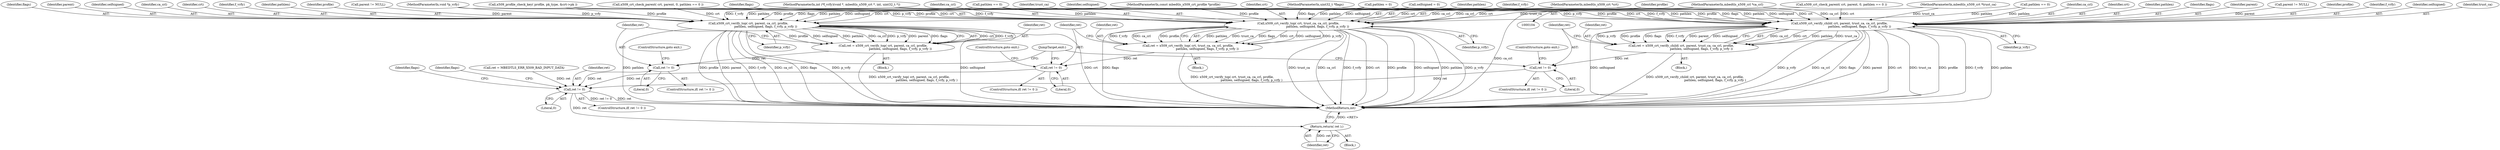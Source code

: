 digraph "0_mbedtls_d15795acd5074e0b44e71f7ede8bdfe1b48591fc@pointer" {
"1000107" [label="(MethodParameterIn,mbedtls_x509_crl *ca_crl)"];
"1000381" [label="(Call,x509_crt_verify_top( crt, parent, ca_crl, profile,\n                                    pathlen, selfsigned, flags, f_vrfy, p_vrfy ))"];
"1000379" [label="(Call,ret = x509_crt_verify_top( crt, parent, ca_crl, profile,\n                                    pathlen, selfsigned, flags, f_vrfy, p_vrfy ))"];
"1000392" [label="(Call,ret != 0)"];
"1000467" [label="(Call,ret != 0)"];
"1000478" [label="(Return,return( ret );)"];
"1000430" [label="(Call,x509_crt_verify_child( crt, parent, trust_ca, ca_crl, profile,\n                                          pathlen, selfsigned, flags, f_vrfy, p_vrfy ))"];
"1000428" [label="(Call,ret = x509_crt_verify_child( crt, parent, trust_ca, ca_crl, profile,\n                                          pathlen, selfsigned, flags, f_vrfy, p_vrfy ))"];
"1000442" [label="(Call,ret != 0)"];
"1000450" [label="(Call,x509_crt_verify_top( crt, trust_ca, ca_crl, profile,\n                                        pathlen, selfsigned, flags, f_vrfy, p_vrfy ))"];
"1000448" [label="(Call,ret = x509_crt_verify_top( crt, trust_ca, ca_crl, profile,\n                                        pathlen, selfsigned, flags, f_vrfy, p_vrfy ))"];
"1000461" [label="(Call,ret != 0)"];
"1000483" [label="(Identifier,flags)"];
"1000393" [label="(Identifier,ret)"];
"1000140" [label="(Call,ret = MBEDTLS_ERR_X509_BAD_INPUT_DATA)"];
"1000387" [label="(Identifier,selfsigned)"];
"1000453" [label="(Identifier,ca_crl)"];
"1000110" [label="(MethodParameterIn,uint32_t *flags)"];
"1000430" [label="(Call,x509_crt_verify_child( crt, parent, trust_ca, ca_crl, profile,\n                                          pathlen, selfsigned, flags, f_vrfy, p_vrfy ))"];
"1000467" [label="(Call,ret != 0)"];
"1000479" [label="(Identifier,ret)"];
"1000432" [label="(Identifier,parent)"];
"1000418" [label="(Call,pathlen == 0)"];
"1000117" [label="(Call,pathlen = 0)"];
"1000424" [label="(Call,parent != NULL)"];
"1000466" [label="(ControlStructure,if( ret != 0 ))"];
"1000459" [label="(Identifier,p_vrfy)"];
"1000384" [label="(Identifier,ca_crl)"];
"1000478" [label="(Return,return( ret );)"];
"1000392" [label="(Call,ret != 0)"];
"1000468" [label="(Identifier,ret)"];
"1000435" [label="(Identifier,profile)"];
"1000390" [label="(Identifier,p_vrfy)"];
"1000439" [label="(Identifier,f_vrfy)"];
"1000473" [label="(Identifier,flags)"];
"1000112" [label="(MethodParameterIn,void *p_vrfy)"];
"1000382" [label="(Identifier,crt)"];
"1000442" [label="(Call,ret != 0)"];
"1000451" [label="(Identifier,crt)"];
"1000389" [label="(Identifier,f_vrfy)"];
"1000369" [label="(Call,pathlen == 0)"];
"1000445" [label="(ControlStructure,goto exit;)"];
"1000447" [label="(Block,)"];
"1000394" [label="(Literal,0)"];
"1000378" [label="(Block,)"];
"1000441" [label="(ControlStructure,if( ret != 0 ))"];
"1000338" [label="(Call,x509_profile_check_key( profile, pk_type, &crt->pk ))"];
"1000437" [label="(Identifier,selfsigned)"];
"1000489" [label="(MethodReturn,int)"];
"1000463" [label="(Literal,0)"];
"1000121" [label="(Call,selfsigned = 0)"];
"1000450" [label="(Call,x509_crt_verify_top( crt, trust_ca, ca_crl, profile,\n                                        pathlen, selfsigned, flags, f_vrfy, p_vrfy ))"];
"1000444" [label="(Literal,0)"];
"1000433" [label="(Identifier,trust_ca)"];
"1000462" [label="(Identifier,ret)"];
"1000470" [label="(Block,)"];
"1000443" [label="(Identifier,ret)"];
"1000434" [label="(Identifier,ca_crl)"];
"1000431" [label="(Identifier,crt)"];
"1000365" [label="(Call,x509_crt_check_parent( crt, parent, 0, pathlen == 0 ))"];
"1000427" [label="(Block,)"];
"1000436" [label="(Identifier,pathlen)"];
"1000440" [label="(Identifier,p_vrfy)"];
"1000460" [label="(ControlStructure,if( ret != 0 ))"];
"1000414" [label="(Call,x509_crt_check_parent( crt, parent, 0, pathlen == 0 ))"];
"1000386" [label="(Identifier,pathlen)"];
"1000465" [label="(JumpTarget,exit:)"];
"1000456" [label="(Identifier,selfsigned)"];
"1000380" [label="(Identifier,ret)"];
"1000461" [label="(Call,ret != 0)"];
"1000448" [label="(Call,ret = x509_crt_verify_top( crt, trust_ca, ca_crl, profile,\n                                        pathlen, selfsigned, flags, f_vrfy, p_vrfy ))"];
"1000458" [label="(Identifier,f_vrfy)"];
"1000449" [label="(Identifier,ret)"];
"1000455" [label="(Identifier,pathlen)"];
"1000454" [label="(Identifier,profile)"];
"1000438" [label="(Identifier,flags)"];
"1000457" [label="(Identifier,flags)"];
"1000379" [label="(Call,ret = x509_crt_verify_top( crt, parent, ca_crl, profile,\n                                    pathlen, selfsigned, flags, f_vrfy, p_vrfy ))"];
"1000429" [label="(Identifier,ret)"];
"1000395" [label="(ControlStructure,goto exit;)"];
"1000391" [label="(ControlStructure,if( ret != 0 ))"];
"1000107" [label="(MethodParameterIn,mbedtls_x509_crl *ca_crl)"];
"1000111" [label="(MethodParameterIn,int (*f_vrfy)(void *, mbedtls_x509_crt *, int, uint32_t *))"];
"1000385" [label="(Identifier,profile)"];
"1000452" [label="(Identifier,trust_ca)"];
"1000108" [label="(MethodParameterIn,const mbedtls_x509_crt_profile *profile)"];
"1000375" [label="(Call,parent != NULL)"];
"1000388" [label="(Identifier,flags)"];
"1000428" [label="(Call,ret = x509_crt_verify_child( crt, parent, trust_ca, ca_crl, profile,\n                                          pathlen, selfsigned, flags, f_vrfy, p_vrfy ))"];
"1000381" [label="(Call,x509_crt_verify_top( crt, parent, ca_crl, profile,\n                                    pathlen, selfsigned, flags, f_vrfy, p_vrfy ))"];
"1000383" [label="(Identifier,parent)"];
"1000105" [label="(MethodParameterIn,mbedtls_x509_crt *crt)"];
"1000106" [label="(MethodParameterIn,mbedtls_x509_crt *trust_ca)"];
"1000464" [label="(ControlStructure,goto exit;)"];
"1000469" [label="(Literal,0)"];
"1000107" -> "1000104"  [label="AST: "];
"1000107" -> "1000489"  [label="DDG: ca_crl"];
"1000107" -> "1000381"  [label="DDG: ca_crl"];
"1000107" -> "1000430"  [label="DDG: ca_crl"];
"1000107" -> "1000450"  [label="DDG: ca_crl"];
"1000381" -> "1000379"  [label="AST: "];
"1000381" -> "1000390"  [label="CFG: "];
"1000382" -> "1000381"  [label="AST: "];
"1000383" -> "1000381"  [label="AST: "];
"1000384" -> "1000381"  [label="AST: "];
"1000385" -> "1000381"  [label="AST: "];
"1000386" -> "1000381"  [label="AST: "];
"1000387" -> "1000381"  [label="AST: "];
"1000388" -> "1000381"  [label="AST: "];
"1000389" -> "1000381"  [label="AST: "];
"1000390" -> "1000381"  [label="AST: "];
"1000379" -> "1000381"  [label="CFG: "];
"1000381" -> "1000489"  [label="DDG: parent"];
"1000381" -> "1000489"  [label="DDG: f_vrfy"];
"1000381" -> "1000489"  [label="DDG: ca_crl"];
"1000381" -> "1000489"  [label="DDG: flags"];
"1000381" -> "1000489"  [label="DDG: selfsigned"];
"1000381" -> "1000489"  [label="DDG: p_vrfy"];
"1000381" -> "1000489"  [label="DDG: crt"];
"1000381" -> "1000489"  [label="DDG: pathlen"];
"1000381" -> "1000489"  [label="DDG: profile"];
"1000381" -> "1000379"  [label="DDG: crt"];
"1000381" -> "1000379"  [label="DDG: f_vrfy"];
"1000381" -> "1000379"  [label="DDG: profile"];
"1000381" -> "1000379"  [label="DDG: selfsigned"];
"1000381" -> "1000379"  [label="DDG: pathlen"];
"1000381" -> "1000379"  [label="DDG: ca_crl"];
"1000381" -> "1000379"  [label="DDG: p_vrfy"];
"1000381" -> "1000379"  [label="DDG: parent"];
"1000381" -> "1000379"  [label="DDG: flags"];
"1000365" -> "1000381"  [label="DDG: crt"];
"1000105" -> "1000381"  [label="DDG: crt"];
"1000375" -> "1000381"  [label="DDG: parent"];
"1000338" -> "1000381"  [label="DDG: profile"];
"1000108" -> "1000381"  [label="DDG: profile"];
"1000369" -> "1000381"  [label="DDG: pathlen"];
"1000117" -> "1000381"  [label="DDG: pathlen"];
"1000121" -> "1000381"  [label="DDG: selfsigned"];
"1000110" -> "1000381"  [label="DDG: flags"];
"1000111" -> "1000381"  [label="DDG: f_vrfy"];
"1000112" -> "1000381"  [label="DDG: p_vrfy"];
"1000379" -> "1000378"  [label="AST: "];
"1000380" -> "1000379"  [label="AST: "];
"1000393" -> "1000379"  [label="CFG: "];
"1000379" -> "1000489"  [label="DDG: x509_crt_verify_top( crt, parent, ca_crl, profile,\n                                    pathlen, selfsigned, flags, f_vrfy, p_vrfy )"];
"1000379" -> "1000392"  [label="DDG: ret"];
"1000392" -> "1000391"  [label="AST: "];
"1000392" -> "1000394"  [label="CFG: "];
"1000393" -> "1000392"  [label="AST: "];
"1000394" -> "1000392"  [label="AST: "];
"1000395" -> "1000392"  [label="CFG: "];
"1000465" -> "1000392"  [label="CFG: "];
"1000392" -> "1000467"  [label="DDG: ret"];
"1000467" -> "1000466"  [label="AST: "];
"1000467" -> "1000469"  [label="CFG: "];
"1000468" -> "1000467"  [label="AST: "];
"1000469" -> "1000467"  [label="AST: "];
"1000473" -> "1000467"  [label="CFG: "];
"1000483" -> "1000467"  [label="CFG: "];
"1000467" -> "1000489"  [label="DDG: ret"];
"1000467" -> "1000489"  [label="DDG: ret != 0"];
"1000442" -> "1000467"  [label="DDG: ret"];
"1000140" -> "1000467"  [label="DDG: ret"];
"1000461" -> "1000467"  [label="DDG: ret"];
"1000467" -> "1000478"  [label="DDG: ret"];
"1000478" -> "1000470"  [label="AST: "];
"1000478" -> "1000479"  [label="CFG: "];
"1000479" -> "1000478"  [label="AST: "];
"1000489" -> "1000478"  [label="CFG: "];
"1000478" -> "1000489"  [label="DDG: <RET>"];
"1000479" -> "1000478"  [label="DDG: ret"];
"1000430" -> "1000428"  [label="AST: "];
"1000430" -> "1000440"  [label="CFG: "];
"1000431" -> "1000430"  [label="AST: "];
"1000432" -> "1000430"  [label="AST: "];
"1000433" -> "1000430"  [label="AST: "];
"1000434" -> "1000430"  [label="AST: "];
"1000435" -> "1000430"  [label="AST: "];
"1000436" -> "1000430"  [label="AST: "];
"1000437" -> "1000430"  [label="AST: "];
"1000438" -> "1000430"  [label="AST: "];
"1000439" -> "1000430"  [label="AST: "];
"1000440" -> "1000430"  [label="AST: "];
"1000428" -> "1000430"  [label="CFG: "];
"1000430" -> "1000489"  [label="DDG: pathlen"];
"1000430" -> "1000489"  [label="DDG: selfsigned"];
"1000430" -> "1000489"  [label="DDG: p_vrfy"];
"1000430" -> "1000489"  [label="DDG: ca_crl"];
"1000430" -> "1000489"  [label="DDG: flags"];
"1000430" -> "1000489"  [label="DDG: parent"];
"1000430" -> "1000489"  [label="DDG: crt"];
"1000430" -> "1000489"  [label="DDG: trust_ca"];
"1000430" -> "1000489"  [label="DDG: profile"];
"1000430" -> "1000489"  [label="DDG: f_vrfy"];
"1000430" -> "1000428"  [label="DDG: ca_crl"];
"1000430" -> "1000428"  [label="DDG: crt"];
"1000430" -> "1000428"  [label="DDG: pathlen"];
"1000430" -> "1000428"  [label="DDG: trust_ca"];
"1000430" -> "1000428"  [label="DDG: p_vrfy"];
"1000430" -> "1000428"  [label="DDG: profile"];
"1000430" -> "1000428"  [label="DDG: flags"];
"1000430" -> "1000428"  [label="DDG: f_vrfy"];
"1000430" -> "1000428"  [label="DDG: parent"];
"1000430" -> "1000428"  [label="DDG: selfsigned"];
"1000365" -> "1000430"  [label="DDG: crt"];
"1000414" -> "1000430"  [label="DDG: crt"];
"1000105" -> "1000430"  [label="DDG: crt"];
"1000424" -> "1000430"  [label="DDG: parent"];
"1000106" -> "1000430"  [label="DDG: trust_ca"];
"1000338" -> "1000430"  [label="DDG: profile"];
"1000108" -> "1000430"  [label="DDG: profile"];
"1000369" -> "1000430"  [label="DDG: pathlen"];
"1000117" -> "1000430"  [label="DDG: pathlen"];
"1000418" -> "1000430"  [label="DDG: pathlen"];
"1000121" -> "1000430"  [label="DDG: selfsigned"];
"1000110" -> "1000430"  [label="DDG: flags"];
"1000111" -> "1000430"  [label="DDG: f_vrfy"];
"1000112" -> "1000430"  [label="DDG: p_vrfy"];
"1000428" -> "1000427"  [label="AST: "];
"1000429" -> "1000428"  [label="AST: "];
"1000443" -> "1000428"  [label="CFG: "];
"1000428" -> "1000489"  [label="DDG: x509_crt_verify_child( crt, parent, trust_ca, ca_crl, profile,\n                                          pathlen, selfsigned, flags, f_vrfy, p_vrfy )"];
"1000428" -> "1000442"  [label="DDG: ret"];
"1000442" -> "1000441"  [label="AST: "];
"1000442" -> "1000444"  [label="CFG: "];
"1000443" -> "1000442"  [label="AST: "];
"1000444" -> "1000442"  [label="AST: "];
"1000445" -> "1000442"  [label="CFG: "];
"1000465" -> "1000442"  [label="CFG: "];
"1000450" -> "1000448"  [label="AST: "];
"1000450" -> "1000459"  [label="CFG: "];
"1000451" -> "1000450"  [label="AST: "];
"1000452" -> "1000450"  [label="AST: "];
"1000453" -> "1000450"  [label="AST: "];
"1000454" -> "1000450"  [label="AST: "];
"1000455" -> "1000450"  [label="AST: "];
"1000456" -> "1000450"  [label="AST: "];
"1000457" -> "1000450"  [label="AST: "];
"1000458" -> "1000450"  [label="AST: "];
"1000459" -> "1000450"  [label="AST: "];
"1000448" -> "1000450"  [label="CFG: "];
"1000450" -> "1000489"  [label="DDG: pathlen"];
"1000450" -> "1000489"  [label="DDG: p_vrfy"];
"1000450" -> "1000489"  [label="DDG: flags"];
"1000450" -> "1000489"  [label="DDG: trust_ca"];
"1000450" -> "1000489"  [label="DDG: ca_crl"];
"1000450" -> "1000489"  [label="DDG: f_vrfy"];
"1000450" -> "1000489"  [label="DDG: crt"];
"1000450" -> "1000489"  [label="DDG: profile"];
"1000450" -> "1000489"  [label="DDG: selfsigned"];
"1000450" -> "1000448"  [label="DDG: pathlen"];
"1000450" -> "1000448"  [label="DDG: trust_ca"];
"1000450" -> "1000448"  [label="DDG: flags"];
"1000450" -> "1000448"  [label="DDG: crt"];
"1000450" -> "1000448"  [label="DDG: selfsigned"];
"1000450" -> "1000448"  [label="DDG: p_vrfy"];
"1000450" -> "1000448"  [label="DDG: f_vrfy"];
"1000450" -> "1000448"  [label="DDG: ca_crl"];
"1000450" -> "1000448"  [label="DDG: profile"];
"1000365" -> "1000450"  [label="DDG: crt"];
"1000414" -> "1000450"  [label="DDG: crt"];
"1000105" -> "1000450"  [label="DDG: crt"];
"1000106" -> "1000450"  [label="DDG: trust_ca"];
"1000338" -> "1000450"  [label="DDG: profile"];
"1000108" -> "1000450"  [label="DDG: profile"];
"1000369" -> "1000450"  [label="DDG: pathlen"];
"1000117" -> "1000450"  [label="DDG: pathlen"];
"1000418" -> "1000450"  [label="DDG: pathlen"];
"1000121" -> "1000450"  [label="DDG: selfsigned"];
"1000110" -> "1000450"  [label="DDG: flags"];
"1000111" -> "1000450"  [label="DDG: f_vrfy"];
"1000112" -> "1000450"  [label="DDG: p_vrfy"];
"1000448" -> "1000447"  [label="AST: "];
"1000449" -> "1000448"  [label="AST: "];
"1000462" -> "1000448"  [label="CFG: "];
"1000448" -> "1000489"  [label="DDG: x509_crt_verify_top( crt, trust_ca, ca_crl, profile,\n                                        pathlen, selfsigned, flags, f_vrfy, p_vrfy )"];
"1000448" -> "1000461"  [label="DDG: ret"];
"1000461" -> "1000460"  [label="AST: "];
"1000461" -> "1000463"  [label="CFG: "];
"1000462" -> "1000461"  [label="AST: "];
"1000463" -> "1000461"  [label="AST: "];
"1000464" -> "1000461"  [label="CFG: "];
"1000465" -> "1000461"  [label="CFG: "];
}
